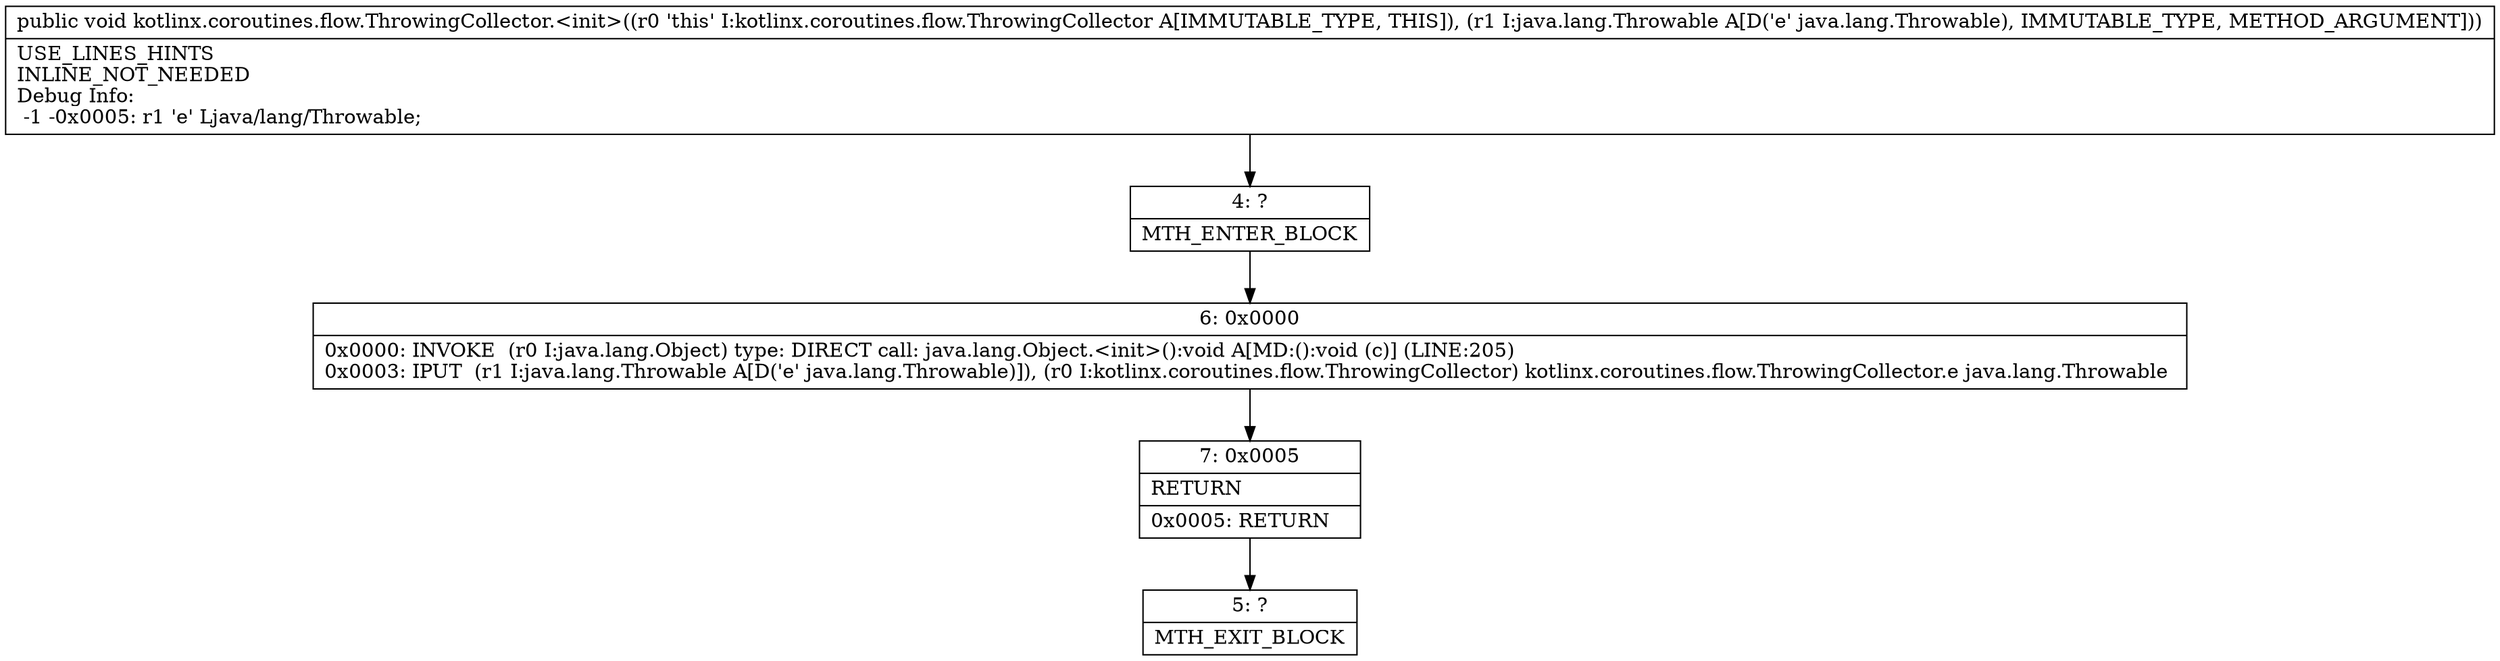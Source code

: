 digraph "CFG forkotlinx.coroutines.flow.ThrowingCollector.\<init\>(Ljava\/lang\/Throwable;)V" {
Node_4 [shape=record,label="{4\:\ ?|MTH_ENTER_BLOCK\l}"];
Node_6 [shape=record,label="{6\:\ 0x0000|0x0000: INVOKE  (r0 I:java.lang.Object) type: DIRECT call: java.lang.Object.\<init\>():void A[MD:():void (c)] (LINE:205)\l0x0003: IPUT  (r1 I:java.lang.Throwable A[D('e' java.lang.Throwable)]), (r0 I:kotlinx.coroutines.flow.ThrowingCollector) kotlinx.coroutines.flow.ThrowingCollector.e java.lang.Throwable \l}"];
Node_7 [shape=record,label="{7\:\ 0x0005|RETURN\l|0x0005: RETURN   \l}"];
Node_5 [shape=record,label="{5\:\ ?|MTH_EXIT_BLOCK\l}"];
MethodNode[shape=record,label="{public void kotlinx.coroutines.flow.ThrowingCollector.\<init\>((r0 'this' I:kotlinx.coroutines.flow.ThrowingCollector A[IMMUTABLE_TYPE, THIS]), (r1 I:java.lang.Throwable A[D('e' java.lang.Throwable), IMMUTABLE_TYPE, METHOD_ARGUMENT]))  | USE_LINES_HINTS\lINLINE_NOT_NEEDED\lDebug Info:\l  \-1 \-0x0005: r1 'e' Ljava\/lang\/Throwable;\l}"];
MethodNode -> Node_4;Node_4 -> Node_6;
Node_6 -> Node_7;
Node_7 -> Node_5;
}

